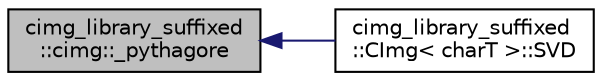 digraph "cimg_library_suffixed::cimg::_pythagore"
{
  edge [fontname="Helvetica",fontsize="10",labelfontname="Helvetica",labelfontsize="10"];
  node [fontname="Helvetica",fontsize="10",shape=record];
  rankdir="LR";
  Node1 [label="cimg_library_suffixed\l::cimg::_pythagore",height=0.2,width=0.4,color="black", fillcolor="grey75", style="filled" fontcolor="black"];
  Node1 -> Node2 [dir="back",color="midnightblue",fontsize="10",style="solid",fontname="Helvetica"];
  Node2 [label="cimg_library_suffixed\l::CImg\< charT \>::SVD",height=0.2,width=0.4,color="black", fillcolor="white", style="filled",URL="$structcimg__library__suffixed_1_1_c_img.html#ad37930622f195295a326e24fcd9121fb",tooltip="Compute the SVD of the instance image, viewed as a general matrix."];
}
